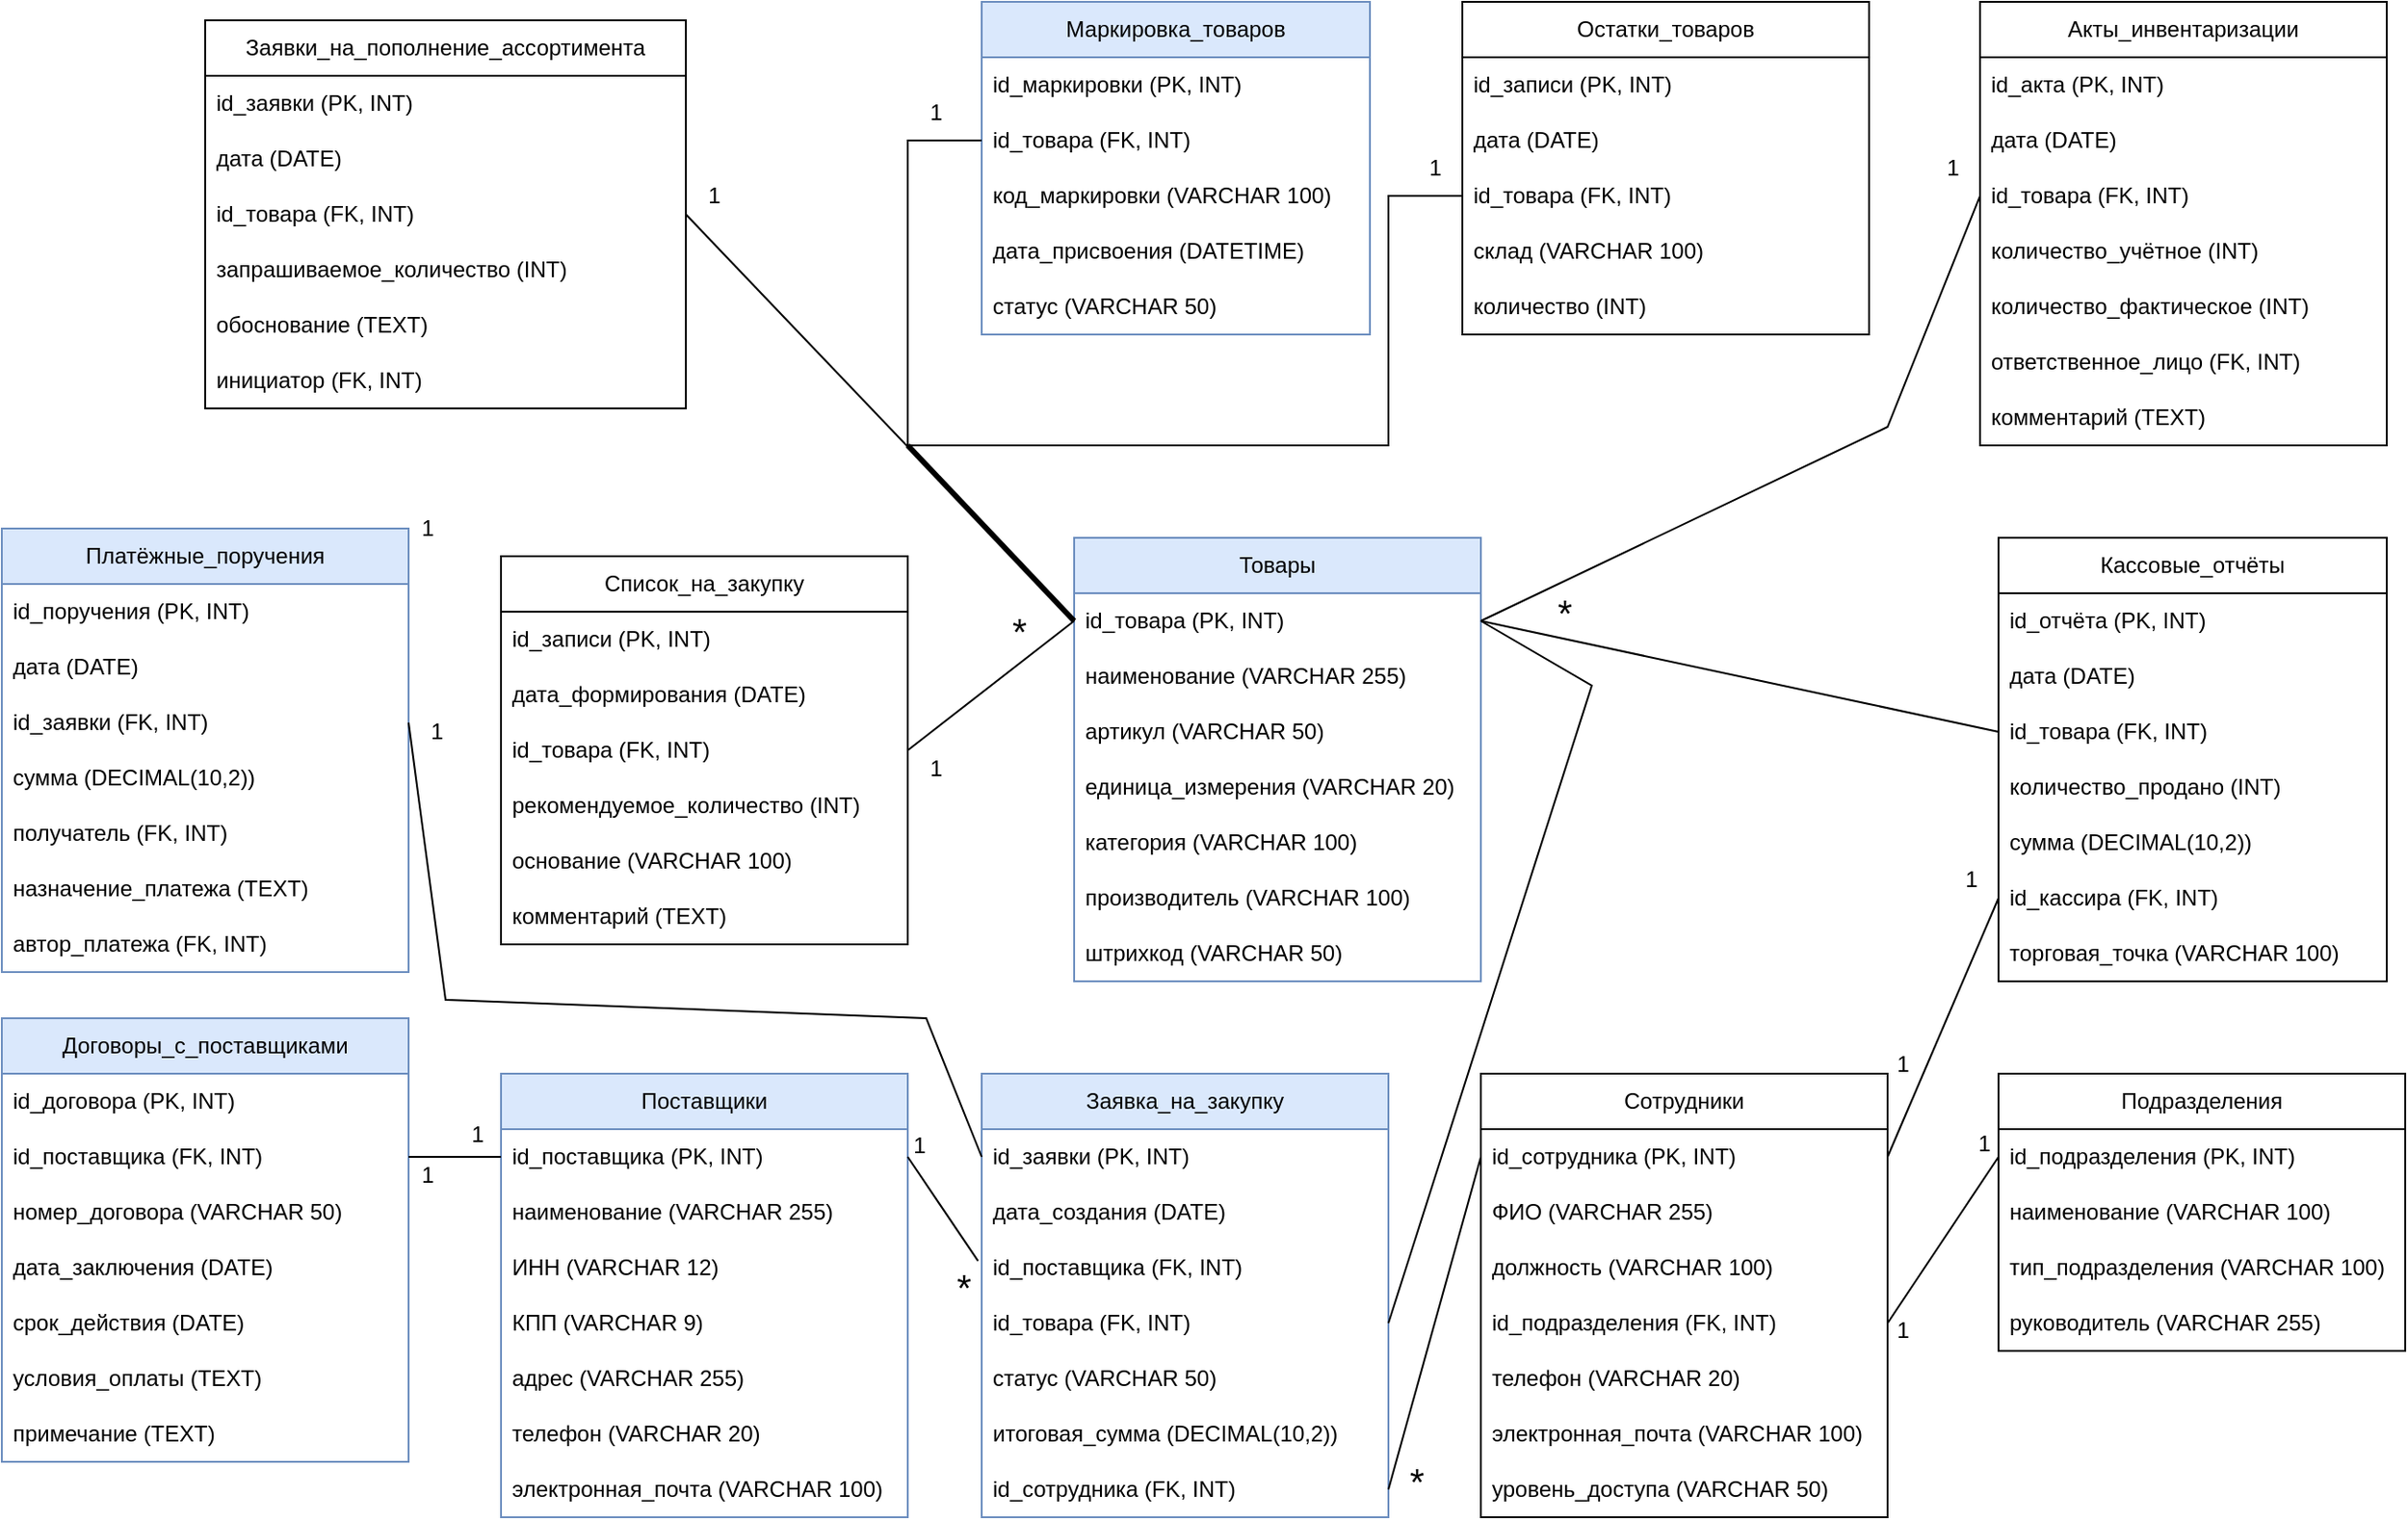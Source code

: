 <mxfile version="26.1.3">
  <diagram name="Page-1" id="eZSafa2gF4nKnNaTQL9p">
    <mxGraphModel dx="607" dy="2034" grid="1" gridSize="10" guides="1" tooltips="1" connect="1" arrows="1" fold="1" page="1" pageScale="1" pageWidth="850" pageHeight="1100" math="0" shadow="0">
      <root>
        <mxCell id="0" />
        <mxCell id="1" parent="0" />
        <mxCell id="o-xN5EgTF5HZhYWpg1DU-1" value="Товары" style="swimlane;fontStyle=0;childLayout=stackLayout;horizontal=1;startSize=30;horizontalStack=0;resizeParent=1;resizeParentMax=0;resizeLast=0;collapsible=1;marginBottom=0;whiteSpace=wrap;html=1;fillColor=#dae8fc;strokeColor=#6c8ebf;" parent="1" vertex="1">
          <mxGeometry x="1540" y="-80" width="220" height="240" as="geometry">
            <mxRectangle x="270" y="530" width="80" height="30" as="alternateBounds" />
          </mxGeometry>
        </mxCell>
        <mxCell id="VntygQisTmxEwZ3bBppK-1" value="id_товара (PK, INT)" style="text;strokeColor=none;fillColor=none;align=left;verticalAlign=middle;spacingLeft=4;spacingRight=4;overflow=hidden;points=[[0,0.5],[1,0.5]];portConstraint=eastwest;rotatable=0;whiteSpace=wrap;html=1;" parent="o-xN5EgTF5HZhYWpg1DU-1" vertex="1">
          <mxGeometry y="30" width="220" height="30" as="geometry" />
        </mxCell>
        <mxCell id="o-xN5EgTF5HZhYWpg1DU-2" value="наименование (VARCHAR 255)" style="text;strokeColor=none;fillColor=none;align=left;verticalAlign=middle;spacingLeft=4;spacingRight=4;overflow=hidden;points=[[0,0.5],[1,0.5]];portConstraint=eastwest;rotatable=0;whiteSpace=wrap;html=1;" parent="o-xN5EgTF5HZhYWpg1DU-1" vertex="1">
          <mxGeometry y="60" width="220" height="30" as="geometry" />
        </mxCell>
        <mxCell id="o-xN5EgTF5HZhYWpg1DU-3" value="артикул (VARCHAR 50)" style="text;strokeColor=none;fillColor=none;align=left;verticalAlign=middle;spacingLeft=4;spacingRight=4;overflow=hidden;points=[[0,0.5],[1,0.5]];portConstraint=eastwest;rotatable=0;whiteSpace=wrap;html=1;" parent="o-xN5EgTF5HZhYWpg1DU-1" vertex="1">
          <mxGeometry y="90" width="220" height="30" as="geometry" />
        </mxCell>
        <mxCell id="VntygQisTmxEwZ3bBppK-4" value="единица_измерения (VARCHAR 20)" style="text;strokeColor=none;fillColor=none;align=left;verticalAlign=middle;spacingLeft=4;spacingRight=4;overflow=hidden;points=[[0,0.5],[1,0.5]];portConstraint=eastwest;rotatable=0;whiteSpace=wrap;html=1;" parent="o-xN5EgTF5HZhYWpg1DU-1" vertex="1">
          <mxGeometry y="120" width="220" height="30" as="geometry" />
        </mxCell>
        <mxCell id="VntygQisTmxEwZ3bBppK-3" value="категория (VARCHAR 100)" style="text;strokeColor=none;fillColor=none;align=left;verticalAlign=middle;spacingLeft=4;spacingRight=4;overflow=hidden;points=[[0,0.5],[1,0.5]];portConstraint=eastwest;rotatable=0;whiteSpace=wrap;html=1;" parent="o-xN5EgTF5HZhYWpg1DU-1" vertex="1">
          <mxGeometry y="150" width="220" height="30" as="geometry" />
        </mxCell>
        <mxCell id="yKbW-iThFPQQhq66WpO8-1" value="производитель (VARCHAR 100)" style="text;strokeColor=none;fillColor=none;align=left;verticalAlign=middle;spacingLeft=4;spacingRight=4;overflow=hidden;points=[[0,0.5],[1,0.5]];portConstraint=eastwest;rotatable=0;whiteSpace=wrap;html=1;" vertex="1" parent="o-xN5EgTF5HZhYWpg1DU-1">
          <mxGeometry y="180" width="220" height="30" as="geometry" />
        </mxCell>
        <mxCell id="o-xN5EgTF5HZhYWpg1DU-4" value="штрихкод (VARCHAR 50)" style="text;strokeColor=none;fillColor=none;align=left;verticalAlign=middle;spacingLeft=4;spacingRight=4;overflow=hidden;points=[[0,0.5],[1,0.5]];portConstraint=eastwest;rotatable=0;whiteSpace=wrap;html=1;" parent="o-xN5EgTF5HZhYWpg1DU-1" vertex="1">
          <mxGeometry y="210" width="220" height="30" as="geometry" />
        </mxCell>
        <mxCell id="ISOtIMme4BSNky5YUtAi-13" value="Поставщики" style="swimlane;fontStyle=0;childLayout=stackLayout;horizontal=1;startSize=30;horizontalStack=0;resizeParent=1;resizeParentMax=0;resizeLast=0;collapsible=1;marginBottom=0;whiteSpace=wrap;html=1;strokeColor=#6c8ebf;fillColor=#dae8fc;" parent="1" vertex="1">
          <mxGeometry x="1230" y="210" width="220" height="240" as="geometry" />
        </mxCell>
        <mxCell id="ISOtIMme4BSNky5YUtAi-14" value="id_поставщика (PK, INT)" style="text;strokeColor=none;fillColor=none;align=left;verticalAlign=middle;spacingLeft=4;spacingRight=4;overflow=hidden;points=[[0,0.5],[1,0.5]];portConstraint=eastwest;rotatable=0;whiteSpace=wrap;html=1;" parent="ISOtIMme4BSNky5YUtAi-13" vertex="1">
          <mxGeometry y="30" width="220" height="30" as="geometry" />
        </mxCell>
        <mxCell id="ISOtIMme4BSNky5YUtAi-19" value="наименование (VARCHAR 255)" style="text;strokeColor=none;fillColor=none;align=left;verticalAlign=middle;spacingLeft=4;spacingRight=4;overflow=hidden;points=[[0,0.5],[1,0.5]];portConstraint=eastwest;rotatable=0;whiteSpace=wrap;html=1;" parent="ISOtIMme4BSNky5YUtAi-13" vertex="1">
          <mxGeometry y="60" width="220" height="30" as="geometry" />
        </mxCell>
        <mxCell id="ISOtIMme4BSNky5YUtAi-20" value="ИНН (VARCHAR 12)" style="text;strokeColor=none;fillColor=none;align=left;verticalAlign=middle;spacingLeft=4;spacingRight=4;overflow=hidden;points=[[0,0.5],[1,0.5]];portConstraint=eastwest;rotatable=0;whiteSpace=wrap;html=1;" parent="ISOtIMme4BSNky5YUtAi-13" vertex="1">
          <mxGeometry y="90" width="220" height="30" as="geometry" />
        </mxCell>
        <mxCell id="ISOtIMme4BSNky5YUtAi-21" value="КПП (VARCHAR 9)" style="text;strokeColor=none;fillColor=none;align=left;verticalAlign=middle;spacingLeft=4;spacingRight=4;overflow=hidden;points=[[0,0.5],[1,0.5]];portConstraint=eastwest;rotatable=0;whiteSpace=wrap;html=1;" parent="ISOtIMme4BSNky5YUtAi-13" vertex="1">
          <mxGeometry y="120" width="220" height="30" as="geometry" />
        </mxCell>
        <mxCell id="ISOtIMme4BSNky5YUtAi-22" value="адрес (VARCHAR 255)" style="text;strokeColor=none;fillColor=none;align=left;verticalAlign=middle;spacingLeft=4;spacingRight=4;overflow=hidden;points=[[0,0.5],[1,0.5]];portConstraint=eastwest;rotatable=0;whiteSpace=wrap;html=1;" parent="ISOtIMme4BSNky5YUtAi-13" vertex="1">
          <mxGeometry y="150" width="220" height="30" as="geometry" />
        </mxCell>
        <mxCell id="ISOtIMme4BSNky5YUtAi-23" value="телефон (VARCHAR 20)" style="text;strokeColor=none;fillColor=none;align=left;verticalAlign=middle;spacingLeft=4;spacingRight=4;overflow=hidden;points=[[0,0.5],[1,0.5]];portConstraint=eastwest;rotatable=0;whiteSpace=wrap;html=1;" parent="ISOtIMme4BSNky5YUtAi-13" vertex="1">
          <mxGeometry y="180" width="220" height="30" as="geometry" />
        </mxCell>
        <mxCell id="ISOtIMme4BSNky5YUtAi-24" value="электронная_почта (VARCHAR 100)" style="text;strokeColor=none;fillColor=none;align=left;verticalAlign=middle;spacingLeft=4;spacingRight=4;overflow=hidden;points=[[0,0.5],[1,0.5]];portConstraint=eastwest;rotatable=0;whiteSpace=wrap;html=1;" parent="ISOtIMme4BSNky5YUtAi-13" vertex="1">
          <mxGeometry y="210" width="220" height="30" as="geometry" />
        </mxCell>
        <mxCell id="yKbW-iThFPQQhq66WpO8-2" value="Список_на_закупку" style="swimlane;fontStyle=0;childLayout=stackLayout;horizontal=1;startSize=30;horizontalStack=0;resizeParent=1;resizeParentMax=0;resizeLast=0;collapsible=1;marginBottom=0;whiteSpace=wrap;html=1;" vertex="1" parent="1">
          <mxGeometry x="1230" y="-70" width="220" height="210" as="geometry" />
        </mxCell>
        <mxCell id="yKbW-iThFPQQhq66WpO8-3" value="id_записи (PK, INT)" style="text;strokeColor=none;fillColor=none;align=left;verticalAlign=middle;spacingLeft=4;spacingRight=4;overflow=hidden;points=[[0,0.5],[1,0.5]];portConstraint=eastwest;rotatable=0;whiteSpace=wrap;html=1;" vertex="1" parent="yKbW-iThFPQQhq66WpO8-2">
          <mxGeometry y="30" width="220" height="30" as="geometry" />
        </mxCell>
        <mxCell id="yKbW-iThFPQQhq66WpO8-4" value="дата_формирования (DATE)" style="text;strokeColor=none;fillColor=none;align=left;verticalAlign=middle;spacingLeft=4;spacingRight=4;overflow=hidden;points=[[0,0.5],[1,0.5]];portConstraint=eastwest;rotatable=0;whiteSpace=wrap;html=1;" vertex="1" parent="yKbW-iThFPQQhq66WpO8-2">
          <mxGeometry y="60" width="220" height="30" as="geometry" />
        </mxCell>
        <mxCell id="yKbW-iThFPQQhq66WpO8-5" value="id_товара (FK, INT)" style="text;strokeColor=none;fillColor=none;align=left;verticalAlign=middle;spacingLeft=4;spacingRight=4;overflow=hidden;points=[[0,0.5],[1,0.5]];portConstraint=eastwest;rotatable=0;whiteSpace=wrap;html=1;" vertex="1" parent="yKbW-iThFPQQhq66WpO8-2">
          <mxGeometry y="90" width="220" height="30" as="geometry" />
        </mxCell>
        <mxCell id="yKbW-iThFPQQhq66WpO8-6" value="рекомендуемое_количество (INT)" style="text;strokeColor=none;fillColor=none;align=left;verticalAlign=middle;spacingLeft=4;spacingRight=4;overflow=hidden;points=[[0,0.5],[1,0.5]];portConstraint=eastwest;rotatable=0;whiteSpace=wrap;html=1;" vertex="1" parent="yKbW-iThFPQQhq66WpO8-2">
          <mxGeometry y="120" width="220" height="30" as="geometry" />
        </mxCell>
        <mxCell id="yKbW-iThFPQQhq66WpO8-7" value="основание (VARCHAR 100)" style="text;strokeColor=none;fillColor=none;align=left;verticalAlign=middle;spacingLeft=4;spacingRight=4;overflow=hidden;points=[[0,0.5],[1,0.5]];portConstraint=eastwest;rotatable=0;whiteSpace=wrap;html=1;" vertex="1" parent="yKbW-iThFPQQhq66WpO8-2">
          <mxGeometry y="150" width="220" height="30" as="geometry" />
        </mxCell>
        <mxCell id="yKbW-iThFPQQhq66WpO8-9" value="комментарий (TEXT)" style="text;strokeColor=none;fillColor=none;align=left;verticalAlign=middle;spacingLeft=4;spacingRight=4;overflow=hidden;points=[[0,0.5],[1,0.5]];portConstraint=eastwest;rotatable=0;whiteSpace=wrap;html=1;" vertex="1" parent="yKbW-iThFPQQhq66WpO8-2">
          <mxGeometry y="180" width="220" height="30" as="geometry" />
        </mxCell>
        <mxCell id="yKbW-iThFPQQhq66WpO8-10" value="Заявка_на_закупку" style="swimlane;fontStyle=0;childLayout=stackLayout;horizontal=1;startSize=30;horizontalStack=0;resizeParent=1;resizeParentMax=0;resizeLast=0;collapsible=1;marginBottom=0;whiteSpace=wrap;html=1;strokeColor=#6c8ebf;fillColor=#dae8fc;" vertex="1" parent="1">
          <mxGeometry x="1490" y="210" width="220" height="240" as="geometry" />
        </mxCell>
        <mxCell id="yKbW-iThFPQQhq66WpO8-11" value="id_заявки (PK, INT)" style="text;strokeColor=none;fillColor=none;align=left;verticalAlign=middle;spacingLeft=4;spacingRight=4;overflow=hidden;points=[[0,0.5],[1,0.5]];portConstraint=eastwest;rotatable=0;whiteSpace=wrap;html=1;" vertex="1" parent="yKbW-iThFPQQhq66WpO8-10">
          <mxGeometry y="30" width="220" height="30" as="geometry" />
        </mxCell>
        <mxCell id="yKbW-iThFPQQhq66WpO8-12" value="дата_создания (DATE)" style="text;strokeColor=none;fillColor=none;align=left;verticalAlign=middle;spacingLeft=4;spacingRight=4;overflow=hidden;points=[[0,0.5],[1,0.5]];portConstraint=eastwest;rotatable=0;whiteSpace=wrap;html=1;" vertex="1" parent="yKbW-iThFPQQhq66WpO8-10">
          <mxGeometry y="60" width="220" height="30" as="geometry" />
        </mxCell>
        <mxCell id="yKbW-iThFPQQhq66WpO8-13" value="id_поставщика (FK, INT)" style="text;strokeColor=none;fillColor=none;align=left;verticalAlign=middle;spacingLeft=4;spacingRight=4;overflow=hidden;points=[[0,0.5],[1,0.5]];portConstraint=eastwest;rotatable=0;whiteSpace=wrap;html=1;" vertex="1" parent="yKbW-iThFPQQhq66WpO8-10">
          <mxGeometry y="90" width="220" height="30" as="geometry" />
        </mxCell>
        <mxCell id="yKbW-iThFPQQhq66WpO8-122" value="id_товара (FK, INT)" style="text;strokeColor=none;fillColor=none;align=left;verticalAlign=middle;spacingLeft=4;spacingRight=4;overflow=hidden;points=[[0,0.5],[1,0.5]];portConstraint=eastwest;rotatable=0;whiteSpace=wrap;html=1;" vertex="1" parent="yKbW-iThFPQQhq66WpO8-10">
          <mxGeometry y="120" width="220" height="30" as="geometry" />
        </mxCell>
        <mxCell id="yKbW-iThFPQQhq66WpO8-14" value="статус (VARCHAR 50)" style="text;strokeColor=none;fillColor=none;align=left;verticalAlign=middle;spacingLeft=4;spacingRight=4;overflow=hidden;points=[[0,0.5],[1,0.5]];portConstraint=eastwest;rotatable=0;whiteSpace=wrap;html=1;" vertex="1" parent="yKbW-iThFPQQhq66WpO8-10">
          <mxGeometry y="150" width="220" height="30" as="geometry" />
        </mxCell>
        <mxCell id="yKbW-iThFPQQhq66WpO8-15" value="итоговая_сумма (DECIMAL(10,2))" style="text;strokeColor=none;fillColor=none;align=left;verticalAlign=middle;spacingLeft=4;spacingRight=4;overflow=hidden;points=[[0,0.5],[1,0.5]];portConstraint=eastwest;rotatable=0;whiteSpace=wrap;html=1;" vertex="1" parent="yKbW-iThFPQQhq66WpO8-10">
          <mxGeometry y="180" width="220" height="30" as="geometry" />
        </mxCell>
        <mxCell id="yKbW-iThFPQQhq66WpO8-16" value="id_сотрудника (FK, INT)" style="text;strokeColor=none;fillColor=none;align=left;verticalAlign=middle;spacingLeft=4;spacingRight=4;overflow=hidden;points=[[0,0.5],[1,0.5]];portConstraint=eastwest;rotatable=0;whiteSpace=wrap;html=1;" vertex="1" parent="yKbW-iThFPQQhq66WpO8-10">
          <mxGeometry y="210" width="220" height="30" as="geometry" />
        </mxCell>
        <mxCell id="yKbW-iThFPQQhq66WpO8-18" value="Сотрудники" style="swimlane;fontStyle=0;childLayout=stackLayout;horizontal=1;startSize=30;horizontalStack=0;resizeParent=1;resizeParentMax=0;resizeLast=0;collapsible=1;marginBottom=0;whiteSpace=wrap;html=1;" vertex="1" parent="1">
          <mxGeometry x="1760" y="210" width="220" height="240" as="geometry" />
        </mxCell>
        <mxCell id="yKbW-iThFPQQhq66WpO8-19" value="id_сотрудника (PK, INT)" style="text;strokeColor=none;fillColor=none;align=left;verticalAlign=middle;spacingLeft=4;spacingRight=4;overflow=hidden;points=[[0,0.5],[1,0.5]];portConstraint=eastwest;rotatable=0;whiteSpace=wrap;html=1;" vertex="1" parent="yKbW-iThFPQQhq66WpO8-18">
          <mxGeometry y="30" width="220" height="30" as="geometry" />
        </mxCell>
        <mxCell id="yKbW-iThFPQQhq66WpO8-20" value="ФИО (VARCHAR 255)" style="text;strokeColor=none;fillColor=none;align=left;verticalAlign=middle;spacingLeft=4;spacingRight=4;overflow=hidden;points=[[0,0.5],[1,0.5]];portConstraint=eastwest;rotatable=0;whiteSpace=wrap;html=1;" vertex="1" parent="yKbW-iThFPQQhq66WpO8-18">
          <mxGeometry y="60" width="220" height="30" as="geometry" />
        </mxCell>
        <mxCell id="yKbW-iThFPQQhq66WpO8-21" value="должность (VARCHAR 100)" style="text;strokeColor=none;fillColor=none;align=left;verticalAlign=middle;spacingLeft=4;spacingRight=4;overflow=hidden;points=[[0,0.5],[1,0.5]];portConstraint=eastwest;rotatable=0;whiteSpace=wrap;html=1;" vertex="1" parent="yKbW-iThFPQQhq66WpO8-18">
          <mxGeometry y="90" width="220" height="30" as="geometry" />
        </mxCell>
        <mxCell id="yKbW-iThFPQQhq66WpO8-22" value="id_подразделения (FK, INT)" style="text;strokeColor=none;fillColor=none;align=left;verticalAlign=middle;spacingLeft=4;spacingRight=4;overflow=hidden;points=[[0,0.5],[1,0.5]];portConstraint=eastwest;rotatable=0;whiteSpace=wrap;html=1;" vertex="1" parent="yKbW-iThFPQQhq66WpO8-18">
          <mxGeometry y="120" width="220" height="30" as="geometry" />
        </mxCell>
        <mxCell id="yKbW-iThFPQQhq66WpO8-23" value="телефон (VARCHAR 20)" style="text;strokeColor=none;fillColor=none;align=left;verticalAlign=middle;spacingLeft=4;spacingRight=4;overflow=hidden;points=[[0,0.5],[1,0.5]];portConstraint=eastwest;rotatable=0;whiteSpace=wrap;html=1;" vertex="1" parent="yKbW-iThFPQQhq66WpO8-18">
          <mxGeometry y="150" width="220" height="30" as="geometry" />
        </mxCell>
        <mxCell id="yKbW-iThFPQQhq66WpO8-24" value="электронная_почта (VARCHAR 100)" style="text;strokeColor=none;fillColor=none;align=left;verticalAlign=middle;spacingLeft=4;spacingRight=4;overflow=hidden;points=[[0,0.5],[1,0.5]];portConstraint=eastwest;rotatable=0;whiteSpace=wrap;html=1;" vertex="1" parent="yKbW-iThFPQQhq66WpO8-18">
          <mxGeometry y="180" width="220" height="30" as="geometry" />
        </mxCell>
        <mxCell id="yKbW-iThFPQQhq66WpO8-25" value="уровень_доступа (VARCHAR 50)" style="text;strokeColor=none;fillColor=none;align=left;verticalAlign=middle;spacingLeft=4;spacingRight=4;overflow=hidden;points=[[0,0.5],[1,0.5]];portConstraint=eastwest;rotatable=0;whiteSpace=wrap;html=1;" vertex="1" parent="yKbW-iThFPQQhq66WpO8-18">
          <mxGeometry y="210" width="220" height="30" as="geometry" />
        </mxCell>
        <mxCell id="yKbW-iThFPQQhq66WpO8-26" value="Подразделения" style="swimlane;fontStyle=0;childLayout=stackLayout;horizontal=1;startSize=30;horizontalStack=0;resizeParent=1;resizeParentMax=0;resizeLast=0;collapsible=1;marginBottom=0;whiteSpace=wrap;html=1;" vertex="1" parent="1">
          <mxGeometry x="2040" y="210" width="220" height="150" as="geometry" />
        </mxCell>
        <mxCell id="yKbW-iThFPQQhq66WpO8-27" value="id_подразделения (PK, INT)" style="text;strokeColor=none;fillColor=none;align=left;verticalAlign=middle;spacingLeft=4;spacingRight=4;overflow=hidden;points=[[0,0.5],[1,0.5]];portConstraint=eastwest;rotatable=0;whiteSpace=wrap;html=1;" vertex="1" parent="yKbW-iThFPQQhq66WpO8-26">
          <mxGeometry y="30" width="220" height="30" as="geometry" />
        </mxCell>
        <mxCell id="yKbW-iThFPQQhq66WpO8-28" value="наименование (VARCHAR 100)" style="text;strokeColor=none;fillColor=none;align=left;verticalAlign=middle;spacingLeft=4;spacingRight=4;overflow=hidden;points=[[0,0.5],[1,0.5]];portConstraint=eastwest;rotatable=0;whiteSpace=wrap;html=1;" vertex="1" parent="yKbW-iThFPQQhq66WpO8-26">
          <mxGeometry y="60" width="220" height="30" as="geometry" />
        </mxCell>
        <mxCell id="yKbW-iThFPQQhq66WpO8-29" value="тип_подразделения (VARCHAR 100)" style="text;strokeColor=none;fillColor=none;align=left;verticalAlign=middle;spacingLeft=4;spacingRight=4;overflow=hidden;points=[[0,0.5],[1,0.5]];portConstraint=eastwest;rotatable=0;whiteSpace=wrap;html=1;" vertex="1" parent="yKbW-iThFPQQhq66WpO8-26">
          <mxGeometry y="90" width="220" height="30" as="geometry" />
        </mxCell>
        <mxCell id="yKbW-iThFPQQhq66WpO8-30" value="руководитель (VARCHAR 255)" style="text;strokeColor=none;fillColor=none;align=left;verticalAlign=middle;spacingLeft=4;spacingRight=4;overflow=hidden;points=[[0,0.5],[1,0.5]];portConstraint=eastwest;rotatable=0;whiteSpace=wrap;html=1;" vertex="1" parent="yKbW-iThFPQQhq66WpO8-26">
          <mxGeometry y="120" width="220" height="30" as="geometry" />
        </mxCell>
        <mxCell id="yKbW-iThFPQQhq66WpO8-34" value="Договоры_с_поставщиками" style="swimlane;fontStyle=0;childLayout=stackLayout;horizontal=1;startSize=30;horizontalStack=0;resizeParent=1;resizeParentMax=0;resizeLast=0;collapsible=1;marginBottom=0;whiteSpace=wrap;html=1;strokeColor=#6c8ebf;fillColor=#dae8fc;" vertex="1" parent="1">
          <mxGeometry x="960" y="180" width="220" height="240" as="geometry" />
        </mxCell>
        <mxCell id="yKbW-iThFPQQhq66WpO8-35" value="id_договора (PK, INT)" style="text;strokeColor=none;fillColor=none;align=left;verticalAlign=middle;spacingLeft=4;spacingRight=4;overflow=hidden;points=[[0,0.5],[1,0.5]];portConstraint=eastwest;rotatable=0;whiteSpace=wrap;html=1;" vertex="1" parent="yKbW-iThFPQQhq66WpO8-34">
          <mxGeometry y="30" width="220" height="30" as="geometry" />
        </mxCell>
        <mxCell id="yKbW-iThFPQQhq66WpO8-36" value="id_поставщика (FK, INT)" style="text;strokeColor=none;fillColor=none;align=left;verticalAlign=middle;spacingLeft=4;spacingRight=4;overflow=hidden;points=[[0,0.5],[1,0.5]];portConstraint=eastwest;rotatable=0;whiteSpace=wrap;html=1;" vertex="1" parent="yKbW-iThFPQQhq66WpO8-34">
          <mxGeometry y="60" width="220" height="30" as="geometry" />
        </mxCell>
        <mxCell id="yKbW-iThFPQQhq66WpO8-37" value="номер_договора (VARCHAR 50)" style="text;strokeColor=none;fillColor=none;align=left;verticalAlign=middle;spacingLeft=4;spacingRight=4;overflow=hidden;points=[[0,0.5],[1,0.5]];portConstraint=eastwest;rotatable=0;whiteSpace=wrap;html=1;" vertex="1" parent="yKbW-iThFPQQhq66WpO8-34">
          <mxGeometry y="90" width="220" height="30" as="geometry" />
        </mxCell>
        <mxCell id="yKbW-iThFPQQhq66WpO8-38" value="дата_заключения (DATE)" style="text;strokeColor=none;fillColor=none;align=left;verticalAlign=middle;spacingLeft=4;spacingRight=4;overflow=hidden;points=[[0,0.5],[1,0.5]];portConstraint=eastwest;rotatable=0;whiteSpace=wrap;html=1;" vertex="1" parent="yKbW-iThFPQQhq66WpO8-34">
          <mxGeometry y="120" width="220" height="30" as="geometry" />
        </mxCell>
        <mxCell id="yKbW-iThFPQQhq66WpO8-39" value="срок_действия (DATE)" style="text;strokeColor=none;fillColor=none;align=left;verticalAlign=middle;spacingLeft=4;spacingRight=4;overflow=hidden;points=[[0,0.5],[1,0.5]];portConstraint=eastwest;rotatable=0;whiteSpace=wrap;html=1;" vertex="1" parent="yKbW-iThFPQQhq66WpO8-34">
          <mxGeometry y="150" width="220" height="30" as="geometry" />
        </mxCell>
        <mxCell id="yKbW-iThFPQQhq66WpO8-40" value="условия_оплаты (TEXT)" style="text;strokeColor=none;fillColor=none;align=left;verticalAlign=middle;spacingLeft=4;spacingRight=4;overflow=hidden;points=[[0,0.5],[1,0.5]];portConstraint=eastwest;rotatable=0;whiteSpace=wrap;html=1;" vertex="1" parent="yKbW-iThFPQQhq66WpO8-34">
          <mxGeometry y="180" width="220" height="30" as="geometry" />
        </mxCell>
        <mxCell id="yKbW-iThFPQQhq66WpO8-41" value="примечание (TEXT)" style="text;strokeColor=none;fillColor=none;align=left;verticalAlign=middle;spacingLeft=4;spacingRight=4;overflow=hidden;points=[[0,0.5],[1,0.5]];portConstraint=eastwest;rotatable=0;whiteSpace=wrap;html=1;" vertex="1" parent="yKbW-iThFPQQhq66WpO8-34">
          <mxGeometry y="210" width="220" height="30" as="geometry" />
        </mxCell>
        <mxCell id="yKbW-iThFPQQhq66WpO8-42" value="Остатки_товаров" style="swimlane;fontStyle=0;childLayout=stackLayout;horizontal=1;startSize=30;horizontalStack=0;resizeParent=1;resizeParentMax=0;resizeLast=0;collapsible=1;marginBottom=0;whiteSpace=wrap;html=1;" vertex="1" parent="1">
          <mxGeometry x="1750" y="-370" width="220" height="180" as="geometry" />
        </mxCell>
        <mxCell id="yKbW-iThFPQQhq66WpO8-43" value="id_записи (PK, INT)" style="text;strokeColor=none;fillColor=none;align=left;verticalAlign=middle;spacingLeft=4;spacingRight=4;overflow=hidden;points=[[0,0.5],[1,0.5]];portConstraint=eastwest;rotatable=0;whiteSpace=wrap;html=1;" vertex="1" parent="yKbW-iThFPQQhq66WpO8-42">
          <mxGeometry y="30" width="220" height="30" as="geometry" />
        </mxCell>
        <mxCell id="yKbW-iThFPQQhq66WpO8-44" value="дата (DATE)" style="text;strokeColor=none;fillColor=none;align=left;verticalAlign=middle;spacingLeft=4;spacingRight=4;overflow=hidden;points=[[0,0.5],[1,0.5]];portConstraint=eastwest;rotatable=0;whiteSpace=wrap;html=1;" vertex="1" parent="yKbW-iThFPQQhq66WpO8-42">
          <mxGeometry y="60" width="220" height="30" as="geometry" />
        </mxCell>
        <mxCell id="yKbW-iThFPQQhq66WpO8-45" value="id_товара (FK, INT)" style="text;strokeColor=none;fillColor=none;align=left;verticalAlign=middle;spacingLeft=4;spacingRight=4;overflow=hidden;points=[[0,0.5],[1,0.5]];portConstraint=eastwest;rotatable=0;whiteSpace=wrap;html=1;" vertex="1" parent="yKbW-iThFPQQhq66WpO8-42">
          <mxGeometry y="90" width="220" height="30" as="geometry" />
        </mxCell>
        <mxCell id="yKbW-iThFPQQhq66WpO8-46" value="склад (VARCHAR 100)" style="text;strokeColor=none;fillColor=none;align=left;verticalAlign=middle;spacingLeft=4;spacingRight=4;overflow=hidden;points=[[0,0.5],[1,0.5]];portConstraint=eastwest;rotatable=0;whiteSpace=wrap;html=1;" vertex="1" parent="yKbW-iThFPQQhq66WpO8-42">
          <mxGeometry y="120" width="220" height="30" as="geometry" />
        </mxCell>
        <mxCell id="yKbW-iThFPQQhq66WpO8-47" value="количество (INT)" style="text;strokeColor=none;fillColor=none;align=left;verticalAlign=middle;spacingLeft=4;spacingRight=4;overflow=hidden;points=[[0,0.5],[1,0.5]];portConstraint=eastwest;rotatable=0;whiteSpace=wrap;html=1;" vertex="1" parent="yKbW-iThFPQQhq66WpO8-42">
          <mxGeometry y="150" width="220" height="30" as="geometry" />
        </mxCell>
        <mxCell id="yKbW-iThFPQQhq66WpO8-50" value="&lt;div&gt;Акты_инвентаризации&lt;/div&gt;" style="swimlane;fontStyle=0;childLayout=stackLayout;horizontal=1;startSize=30;horizontalStack=0;resizeParent=1;resizeParentMax=0;resizeLast=0;collapsible=1;marginBottom=0;whiteSpace=wrap;html=1;" vertex="1" parent="1">
          <mxGeometry x="2030" y="-370" width="220" height="240" as="geometry" />
        </mxCell>
        <mxCell id="yKbW-iThFPQQhq66WpO8-51" value="id_акта (PK, INT)" style="text;strokeColor=none;fillColor=none;align=left;verticalAlign=middle;spacingLeft=4;spacingRight=4;overflow=hidden;points=[[0,0.5],[1,0.5]];portConstraint=eastwest;rotatable=0;whiteSpace=wrap;html=1;" vertex="1" parent="yKbW-iThFPQQhq66WpO8-50">
          <mxGeometry y="30" width="220" height="30" as="geometry" />
        </mxCell>
        <mxCell id="yKbW-iThFPQQhq66WpO8-52" value="дата (DATE)" style="text;strokeColor=none;fillColor=none;align=left;verticalAlign=middle;spacingLeft=4;spacingRight=4;overflow=hidden;points=[[0,0.5],[1,0.5]];portConstraint=eastwest;rotatable=0;whiteSpace=wrap;html=1;" vertex="1" parent="yKbW-iThFPQQhq66WpO8-50">
          <mxGeometry y="60" width="220" height="30" as="geometry" />
        </mxCell>
        <mxCell id="yKbW-iThFPQQhq66WpO8-53" value="id_товара (FK, INT)" style="text;strokeColor=none;fillColor=none;align=left;verticalAlign=middle;spacingLeft=4;spacingRight=4;overflow=hidden;points=[[0,0.5],[1,0.5]];portConstraint=eastwest;rotatable=0;whiteSpace=wrap;html=1;" vertex="1" parent="yKbW-iThFPQQhq66WpO8-50">
          <mxGeometry y="90" width="220" height="30" as="geometry" />
        </mxCell>
        <mxCell id="yKbW-iThFPQQhq66WpO8-54" value="количество_учётное (INT)" style="text;strokeColor=none;fillColor=none;align=left;verticalAlign=middle;spacingLeft=4;spacingRight=4;overflow=hidden;points=[[0,0.5],[1,0.5]];portConstraint=eastwest;rotatable=0;whiteSpace=wrap;html=1;" vertex="1" parent="yKbW-iThFPQQhq66WpO8-50">
          <mxGeometry y="120" width="220" height="30" as="geometry" />
        </mxCell>
        <mxCell id="yKbW-iThFPQQhq66WpO8-55" value="&lt;div&gt;количество_фактическое (INT)&lt;/div&gt;" style="text;strokeColor=none;fillColor=none;align=left;verticalAlign=middle;spacingLeft=4;spacingRight=4;overflow=hidden;points=[[0,0.5],[1,0.5]];portConstraint=eastwest;rotatable=0;whiteSpace=wrap;html=1;" vertex="1" parent="yKbW-iThFPQQhq66WpO8-50">
          <mxGeometry y="150" width="220" height="30" as="geometry" />
        </mxCell>
        <mxCell id="yKbW-iThFPQQhq66WpO8-56" value="ответственное_лицо (FK, INT)" style="text;strokeColor=none;fillColor=none;align=left;verticalAlign=middle;spacingLeft=4;spacingRight=4;overflow=hidden;points=[[0,0.5],[1,0.5]];portConstraint=eastwest;rotatable=0;whiteSpace=wrap;html=1;" vertex="1" parent="yKbW-iThFPQQhq66WpO8-50">
          <mxGeometry y="180" width="220" height="30" as="geometry" />
        </mxCell>
        <mxCell id="yKbW-iThFPQQhq66WpO8-57" value="комментарий (TEXT)" style="text;strokeColor=none;fillColor=none;align=left;verticalAlign=middle;spacingLeft=4;spacingRight=4;overflow=hidden;points=[[0,0.5],[1,0.5]];portConstraint=eastwest;rotatable=0;whiteSpace=wrap;html=1;" vertex="1" parent="yKbW-iThFPQQhq66WpO8-50">
          <mxGeometry y="210" width="220" height="30" as="geometry" />
        </mxCell>
        <mxCell id="yKbW-iThFPQQhq66WpO8-58" value="&lt;div&gt;Заявки_на_пополнение_ассортимента&lt;/div&gt;" style="swimlane;fontStyle=0;childLayout=stackLayout;horizontal=1;startSize=30;horizontalStack=0;resizeParent=1;resizeParentMax=0;resizeLast=0;collapsible=1;marginBottom=0;whiteSpace=wrap;html=1;" vertex="1" parent="1">
          <mxGeometry x="1070" y="-360" width="260" height="210" as="geometry" />
        </mxCell>
        <mxCell id="yKbW-iThFPQQhq66WpO8-59" value="id_заявки (PK, INT)" style="text;strokeColor=none;fillColor=none;align=left;verticalAlign=middle;spacingLeft=4;spacingRight=4;overflow=hidden;points=[[0,0.5],[1,0.5]];portConstraint=eastwest;rotatable=0;whiteSpace=wrap;html=1;" vertex="1" parent="yKbW-iThFPQQhq66WpO8-58">
          <mxGeometry y="30" width="260" height="30" as="geometry" />
        </mxCell>
        <mxCell id="yKbW-iThFPQQhq66WpO8-60" value="дата (DATE)" style="text;strokeColor=none;fillColor=none;align=left;verticalAlign=middle;spacingLeft=4;spacingRight=4;overflow=hidden;points=[[0,0.5],[1,0.5]];portConstraint=eastwest;rotatable=0;whiteSpace=wrap;html=1;" vertex="1" parent="yKbW-iThFPQQhq66WpO8-58">
          <mxGeometry y="60" width="260" height="30" as="geometry" />
        </mxCell>
        <mxCell id="yKbW-iThFPQQhq66WpO8-61" value="id_товара (FK, INT)" style="text;strokeColor=none;fillColor=none;align=left;verticalAlign=middle;spacingLeft=4;spacingRight=4;overflow=hidden;points=[[0,0.5],[1,0.5]];portConstraint=eastwest;rotatable=0;whiteSpace=wrap;html=1;" vertex="1" parent="yKbW-iThFPQQhq66WpO8-58">
          <mxGeometry y="90" width="260" height="30" as="geometry" />
        </mxCell>
        <mxCell id="yKbW-iThFPQQhq66WpO8-62" value="запрашиваемое_количество (INT)" style="text;strokeColor=none;fillColor=none;align=left;verticalAlign=middle;spacingLeft=4;spacingRight=4;overflow=hidden;points=[[0,0.5],[1,0.5]];portConstraint=eastwest;rotatable=0;whiteSpace=wrap;html=1;" vertex="1" parent="yKbW-iThFPQQhq66WpO8-58">
          <mxGeometry y="120" width="260" height="30" as="geometry" />
        </mxCell>
        <mxCell id="yKbW-iThFPQQhq66WpO8-63" value="&lt;div&gt;обоснование (TEXT)&lt;/div&gt;" style="text;strokeColor=none;fillColor=none;align=left;verticalAlign=middle;spacingLeft=4;spacingRight=4;overflow=hidden;points=[[0,0.5],[1,0.5]];portConstraint=eastwest;rotatable=0;whiteSpace=wrap;html=1;" vertex="1" parent="yKbW-iThFPQQhq66WpO8-58">
          <mxGeometry y="150" width="260" height="30" as="geometry" />
        </mxCell>
        <mxCell id="yKbW-iThFPQQhq66WpO8-64" value="инициатор (FK, INT)" style="text;strokeColor=none;fillColor=none;align=left;verticalAlign=middle;spacingLeft=4;spacingRight=4;overflow=hidden;points=[[0,0.5],[1,0.5]];portConstraint=eastwest;rotatable=0;whiteSpace=wrap;html=1;" vertex="1" parent="yKbW-iThFPQQhq66WpO8-58">
          <mxGeometry y="180" width="260" height="30" as="geometry" />
        </mxCell>
        <mxCell id="yKbW-iThFPQQhq66WpO8-66" value="&lt;div&gt;Кассовые_отчёты&lt;/div&gt;" style="swimlane;fontStyle=0;childLayout=stackLayout;horizontal=1;startSize=30;horizontalStack=0;resizeParent=1;resizeParentMax=0;resizeLast=0;collapsible=1;marginBottom=0;whiteSpace=wrap;html=1;" vertex="1" parent="1">
          <mxGeometry x="2040" y="-80" width="210" height="240" as="geometry" />
        </mxCell>
        <mxCell id="yKbW-iThFPQQhq66WpO8-67" value="id_отчёта (PK, INT)" style="text;strokeColor=none;fillColor=none;align=left;verticalAlign=middle;spacingLeft=4;spacingRight=4;overflow=hidden;points=[[0,0.5],[1,0.5]];portConstraint=eastwest;rotatable=0;whiteSpace=wrap;html=1;" vertex="1" parent="yKbW-iThFPQQhq66WpO8-66">
          <mxGeometry y="30" width="210" height="30" as="geometry" />
        </mxCell>
        <mxCell id="yKbW-iThFPQQhq66WpO8-68" value="дата (DATE)" style="text;strokeColor=none;fillColor=none;align=left;verticalAlign=middle;spacingLeft=4;spacingRight=4;overflow=hidden;points=[[0,0.5],[1,0.5]];portConstraint=eastwest;rotatable=0;whiteSpace=wrap;html=1;" vertex="1" parent="yKbW-iThFPQQhq66WpO8-66">
          <mxGeometry y="60" width="210" height="30" as="geometry" />
        </mxCell>
        <mxCell id="yKbW-iThFPQQhq66WpO8-69" value="id_товара (FK, INT)" style="text;strokeColor=none;fillColor=none;align=left;verticalAlign=middle;spacingLeft=4;spacingRight=4;overflow=hidden;points=[[0,0.5],[1,0.5]];portConstraint=eastwest;rotatable=0;whiteSpace=wrap;html=1;" vertex="1" parent="yKbW-iThFPQQhq66WpO8-66">
          <mxGeometry y="90" width="210" height="30" as="geometry" />
        </mxCell>
        <mxCell id="yKbW-iThFPQQhq66WpO8-70" value="количество_продано (INT)" style="text;strokeColor=none;fillColor=none;align=left;verticalAlign=middle;spacingLeft=4;spacingRight=4;overflow=hidden;points=[[0,0.5],[1,0.5]];portConstraint=eastwest;rotatable=0;whiteSpace=wrap;html=1;" vertex="1" parent="yKbW-iThFPQQhq66WpO8-66">
          <mxGeometry y="120" width="210" height="30" as="geometry" />
        </mxCell>
        <mxCell id="yKbW-iThFPQQhq66WpO8-71" value="&lt;div&gt;сумма (DECIMAL(10,2))&lt;/div&gt;" style="text;strokeColor=none;fillColor=none;align=left;verticalAlign=middle;spacingLeft=4;spacingRight=4;overflow=hidden;points=[[0,0.5],[1,0.5]];portConstraint=eastwest;rotatable=0;whiteSpace=wrap;html=1;" vertex="1" parent="yKbW-iThFPQQhq66WpO8-66">
          <mxGeometry y="150" width="210" height="30" as="geometry" />
        </mxCell>
        <mxCell id="yKbW-iThFPQQhq66WpO8-72" value="id_кассира (FK, INT)" style="text;strokeColor=none;fillColor=none;align=left;verticalAlign=middle;spacingLeft=4;spacingRight=4;overflow=hidden;points=[[0,0.5],[1,0.5]];portConstraint=eastwest;rotatable=0;whiteSpace=wrap;html=1;" vertex="1" parent="yKbW-iThFPQQhq66WpO8-66">
          <mxGeometry y="180" width="210" height="30" as="geometry" />
        </mxCell>
        <mxCell id="yKbW-iThFPQQhq66WpO8-73" value="торговая_точка (VARCHAR 100)" style="text;strokeColor=none;fillColor=none;align=left;verticalAlign=middle;spacingLeft=4;spacingRight=4;overflow=hidden;points=[[0,0.5],[1,0.5]];portConstraint=eastwest;rotatable=0;whiteSpace=wrap;html=1;" vertex="1" parent="yKbW-iThFPQQhq66WpO8-66">
          <mxGeometry y="210" width="210" height="30" as="geometry" />
        </mxCell>
        <mxCell id="yKbW-iThFPQQhq66WpO8-74" value="&lt;div&gt;Маркировка_товаров&lt;/div&gt;" style="swimlane;fontStyle=0;childLayout=stackLayout;horizontal=1;startSize=30;horizontalStack=0;resizeParent=1;resizeParentMax=0;resizeLast=0;collapsible=1;marginBottom=0;whiteSpace=wrap;html=1;fillColor=#dae8fc;strokeColor=#6c8ebf;" vertex="1" parent="1">
          <mxGeometry x="1490" y="-370" width="210" height="180" as="geometry" />
        </mxCell>
        <mxCell id="yKbW-iThFPQQhq66WpO8-75" value="id_маркировки (PK, INT)" style="text;strokeColor=none;fillColor=none;align=left;verticalAlign=middle;spacingLeft=4;spacingRight=4;overflow=hidden;points=[[0,0.5],[1,0.5]];portConstraint=eastwest;rotatable=0;whiteSpace=wrap;html=1;" vertex="1" parent="yKbW-iThFPQQhq66WpO8-74">
          <mxGeometry y="30" width="210" height="30" as="geometry" />
        </mxCell>
        <mxCell id="yKbW-iThFPQQhq66WpO8-77" value="id_товара (FK, INT)" style="text;strokeColor=none;fillColor=none;align=left;verticalAlign=middle;spacingLeft=4;spacingRight=4;overflow=hidden;points=[[0,0.5],[1,0.5]];portConstraint=eastwest;rotatable=0;whiteSpace=wrap;html=1;" vertex="1" parent="yKbW-iThFPQQhq66WpO8-74">
          <mxGeometry y="60" width="210" height="30" as="geometry" />
        </mxCell>
        <mxCell id="yKbW-iThFPQQhq66WpO8-78" value="код_маркировки (VARCHAR 100)" style="text;strokeColor=none;fillColor=none;align=left;verticalAlign=middle;spacingLeft=4;spacingRight=4;overflow=hidden;points=[[0,0.5],[1,0.5]];portConstraint=eastwest;rotatable=0;whiteSpace=wrap;html=1;" vertex="1" parent="yKbW-iThFPQQhq66WpO8-74">
          <mxGeometry y="90" width="210" height="30" as="geometry" />
        </mxCell>
        <mxCell id="yKbW-iThFPQQhq66WpO8-79" value="&lt;div&gt;дата_присвоения (DATETIME)&lt;/div&gt;" style="text;strokeColor=none;fillColor=none;align=left;verticalAlign=middle;spacingLeft=4;spacingRight=4;overflow=hidden;points=[[0,0.5],[1,0.5]];portConstraint=eastwest;rotatable=0;whiteSpace=wrap;html=1;" vertex="1" parent="yKbW-iThFPQQhq66WpO8-74">
          <mxGeometry y="120" width="210" height="30" as="geometry" />
        </mxCell>
        <mxCell id="yKbW-iThFPQQhq66WpO8-80" value="статус (VARCHAR 50)" style="text;strokeColor=none;fillColor=none;align=left;verticalAlign=middle;spacingLeft=4;spacingRight=4;overflow=hidden;points=[[0,0.5],[1,0.5]];portConstraint=eastwest;rotatable=0;whiteSpace=wrap;html=1;" vertex="1" parent="yKbW-iThFPQQhq66WpO8-74">
          <mxGeometry y="150" width="210" height="30" as="geometry" />
        </mxCell>
        <mxCell id="yKbW-iThFPQQhq66WpO8-82" value="&lt;div&gt;Платёжные_поручения&lt;/div&gt;" style="swimlane;fontStyle=0;childLayout=stackLayout;horizontal=1;startSize=30;horizontalStack=0;resizeParent=1;resizeParentMax=0;resizeLast=0;collapsible=1;marginBottom=0;whiteSpace=wrap;html=1;strokeColor=#6c8ebf;fillColor=#dae8fc;" vertex="1" parent="1">
          <mxGeometry x="960" y="-85" width="220" height="240" as="geometry" />
        </mxCell>
        <mxCell id="yKbW-iThFPQQhq66WpO8-83" value="id_поручения (PK, INT)" style="text;strokeColor=none;fillColor=none;align=left;verticalAlign=middle;spacingLeft=4;spacingRight=4;overflow=hidden;points=[[0,0.5],[1,0.5]];portConstraint=eastwest;rotatable=0;whiteSpace=wrap;html=1;" vertex="1" parent="yKbW-iThFPQQhq66WpO8-82">
          <mxGeometry y="30" width="220" height="30" as="geometry" />
        </mxCell>
        <mxCell id="yKbW-iThFPQQhq66WpO8-88" value="дата (DATE)" style="text;strokeColor=none;fillColor=none;align=left;verticalAlign=middle;spacingLeft=4;spacingRight=4;overflow=hidden;points=[[0,0.5],[1,0.5]];portConstraint=eastwest;rotatable=0;whiteSpace=wrap;html=1;" vertex="1" parent="yKbW-iThFPQQhq66WpO8-82">
          <mxGeometry y="60" width="220" height="30" as="geometry" />
        </mxCell>
        <mxCell id="yKbW-iThFPQQhq66WpO8-84" value="id_заявки (FK, INT)" style="text;strokeColor=none;fillColor=none;align=left;verticalAlign=middle;spacingLeft=4;spacingRight=4;overflow=hidden;points=[[0,0.5],[1,0.5]];portConstraint=eastwest;rotatable=0;whiteSpace=wrap;html=1;" vertex="1" parent="yKbW-iThFPQQhq66WpO8-82">
          <mxGeometry y="90" width="220" height="30" as="geometry" />
        </mxCell>
        <mxCell id="yKbW-iThFPQQhq66WpO8-85" value="сумма (DECIMAL(10,2))" style="text;strokeColor=none;fillColor=none;align=left;verticalAlign=middle;spacingLeft=4;spacingRight=4;overflow=hidden;points=[[0,0.5],[1,0.5]];portConstraint=eastwest;rotatable=0;whiteSpace=wrap;html=1;" vertex="1" parent="yKbW-iThFPQQhq66WpO8-82">
          <mxGeometry y="120" width="220" height="30" as="geometry" />
        </mxCell>
        <mxCell id="yKbW-iThFPQQhq66WpO8-86" value="&lt;div&gt;получатель (FK, INT)&lt;/div&gt;" style="text;strokeColor=none;fillColor=none;align=left;verticalAlign=middle;spacingLeft=4;spacingRight=4;overflow=hidden;points=[[0,0.5],[1,0.5]];portConstraint=eastwest;rotatable=0;whiteSpace=wrap;html=1;" vertex="1" parent="yKbW-iThFPQQhq66WpO8-82">
          <mxGeometry y="150" width="220" height="30" as="geometry" />
        </mxCell>
        <mxCell id="yKbW-iThFPQQhq66WpO8-87" value="назначение_платежа (TEXT)" style="text;strokeColor=none;fillColor=none;align=left;verticalAlign=middle;spacingLeft=4;spacingRight=4;overflow=hidden;points=[[0,0.5],[1,0.5]];portConstraint=eastwest;rotatable=0;whiteSpace=wrap;html=1;" vertex="1" parent="yKbW-iThFPQQhq66WpO8-82">
          <mxGeometry y="180" width="220" height="30" as="geometry" />
        </mxCell>
        <mxCell id="yKbW-iThFPQQhq66WpO8-89" value="автор_платежа (FK, INT)" style="text;strokeColor=none;fillColor=none;align=left;verticalAlign=middle;spacingLeft=4;spacingRight=4;overflow=hidden;points=[[0,0.5],[1,0.5]];portConstraint=eastwest;rotatable=0;whiteSpace=wrap;html=1;" vertex="1" parent="yKbW-iThFPQQhq66WpO8-82">
          <mxGeometry y="210" width="220" height="30" as="geometry" />
        </mxCell>
        <mxCell id="yKbW-iThFPQQhq66WpO8-90" value="" style="endArrow=none;html=1;rounded=0;exitX=1;exitY=0.5;exitDx=0;exitDy=0;entryX=0;entryY=0.5;entryDx=0;entryDy=0;" edge="1" parent="1" source="yKbW-iThFPQQhq66WpO8-22" target="yKbW-iThFPQQhq66WpO8-27">
          <mxGeometry width="50" height="50" relative="1" as="geometry">
            <mxPoint x="2110" y="290" as="sourcePoint" />
            <mxPoint x="2160" y="240" as="targetPoint" />
          </mxGeometry>
        </mxCell>
        <mxCell id="yKbW-iThFPQQhq66WpO8-91" value="1" style="text;html=1;align=center;verticalAlign=middle;resizable=0;points=[];autosize=1;strokeColor=none;fillColor=none;" vertex="1" parent="1">
          <mxGeometry x="2017" y="233" width="30" height="30" as="geometry" />
        </mxCell>
        <mxCell id="yKbW-iThFPQQhq66WpO8-92" value="1" style="text;html=1;align=center;verticalAlign=middle;resizable=0;points=[];autosize=1;strokeColor=none;fillColor=none;" vertex="1" parent="1">
          <mxGeometry x="1973" y="334" width="30" height="30" as="geometry" />
        </mxCell>
        <mxCell id="yKbW-iThFPQQhq66WpO8-93" value="" style="endArrow=none;html=1;rounded=0;exitX=1;exitY=0.5;exitDx=0;exitDy=0;entryX=0;entryY=0.5;entryDx=0;entryDy=0;" edge="1" parent="1" source="yKbW-iThFPQQhq66WpO8-16" target="yKbW-iThFPQQhq66WpO8-19">
          <mxGeometry width="50" height="50" relative="1" as="geometry">
            <mxPoint x="1970" y="300" as="sourcePoint" />
            <mxPoint x="2020" y="250" as="targetPoint" />
          </mxGeometry>
        </mxCell>
        <mxCell id="yKbW-iThFPQQhq66WpO8-94" value="1" style="text;html=1;align=center;verticalAlign=middle;resizable=0;points=[];autosize=1;strokeColor=none;fillColor=none;" vertex="1" parent="1">
          <mxGeometry x="1973" y="190" width="30" height="30" as="geometry" />
        </mxCell>
        <mxCell id="yKbW-iThFPQQhq66WpO8-95" value="&lt;font style=&quot;font-size: 20px;&quot;&gt;*&lt;/font&gt;" style="text;html=1;align=center;verticalAlign=middle;resizable=0;points=[];autosize=1;strokeColor=none;fillColor=none;" vertex="1" parent="1">
          <mxGeometry x="1710" y="410" width="30" height="40" as="geometry" />
        </mxCell>
        <mxCell id="yKbW-iThFPQQhq66WpO8-96" value="" style="endArrow=none;html=1;rounded=0;exitX=1;exitY=0.5;exitDx=0;exitDy=0;entryX=-0.009;entryY=0.378;entryDx=0;entryDy=0;entryPerimeter=0;" edge="1" parent="1" source="ISOtIMme4BSNky5YUtAi-14" target="yKbW-iThFPQQhq66WpO8-13">
          <mxGeometry width="50" height="50" relative="1" as="geometry">
            <mxPoint x="1470" y="240" as="sourcePoint" />
            <mxPoint x="1520" y="190" as="targetPoint" />
          </mxGeometry>
        </mxCell>
        <mxCell id="yKbW-iThFPQQhq66WpO8-97" value="&lt;font style=&quot;font-size: 20px;&quot;&gt;*&lt;/font&gt;" style="text;html=1;align=center;verticalAlign=middle;resizable=0;points=[];autosize=1;strokeColor=none;fillColor=none;" vertex="1" parent="1">
          <mxGeometry x="1465" y="305" width="30" height="40" as="geometry" />
        </mxCell>
        <mxCell id="yKbW-iThFPQQhq66WpO8-98" value="1" style="text;html=1;align=center;verticalAlign=middle;resizable=0;points=[];autosize=1;strokeColor=none;fillColor=none;" vertex="1" parent="1">
          <mxGeometry x="1441" y="234" width="30" height="30" as="geometry" />
        </mxCell>
        <mxCell id="yKbW-iThFPQQhq66WpO8-99" value="" style="endArrow=none;html=1;rounded=0;exitX=1;exitY=0.5;exitDx=0;exitDy=0;entryX=0;entryY=0.5;entryDx=0;entryDy=0;" edge="1" parent="1" source="yKbW-iThFPQQhq66WpO8-5" target="VntygQisTmxEwZ3bBppK-1">
          <mxGeometry width="50" height="50" relative="1" as="geometry">
            <mxPoint x="1630" y="180" as="sourcePoint" />
            <mxPoint x="1680" y="130" as="targetPoint" />
          </mxGeometry>
        </mxCell>
        <mxCell id="yKbW-iThFPQQhq66WpO8-100" value="" style="endArrow=none;html=1;rounded=0;exitX=1;exitY=0.5;exitDx=0;exitDy=0;entryX=0;entryY=0.5;entryDx=0;entryDy=0;" edge="1" parent="1" source="yKbW-iThFPQQhq66WpO8-36" target="ISOtIMme4BSNky5YUtAi-14">
          <mxGeometry width="50" height="50" relative="1" as="geometry">
            <mxPoint x="1170" y="180" as="sourcePoint" />
            <mxPoint x="1220" y="130" as="targetPoint" />
          </mxGeometry>
        </mxCell>
        <mxCell id="yKbW-iThFPQQhq66WpO8-101" value="1" style="text;html=1;align=center;verticalAlign=middle;resizable=0;points=[];autosize=1;strokeColor=none;fillColor=none;" vertex="1" parent="1">
          <mxGeometry x="1175" y="250" width="30" height="30" as="geometry" />
        </mxCell>
        <mxCell id="yKbW-iThFPQQhq66WpO8-102" value="1" style="text;html=1;align=center;verticalAlign=middle;resizable=0;points=[];autosize=1;strokeColor=none;fillColor=none;" vertex="1" parent="1">
          <mxGeometry x="1202" y="228" width="30" height="30" as="geometry" />
        </mxCell>
        <mxCell id="yKbW-iThFPQQhq66WpO8-103" value="" style="endArrow=none;html=1;rounded=0;exitX=1;exitY=0.5;exitDx=0;exitDy=0;entryX=0;entryY=0.5;entryDx=0;entryDy=0;" edge="1" parent="1" source="VntygQisTmxEwZ3bBppK-1" target="yKbW-iThFPQQhq66WpO8-69">
          <mxGeometry width="50" height="50" relative="1" as="geometry">
            <mxPoint x="1900" y="190" as="sourcePoint" />
            <mxPoint x="1950" y="140" as="targetPoint" />
          </mxGeometry>
        </mxCell>
        <mxCell id="yKbW-iThFPQQhq66WpO8-105" value="1" style="text;html=1;align=center;verticalAlign=middle;resizable=0;points=[];autosize=1;strokeColor=none;fillColor=none;" vertex="1" parent="1">
          <mxGeometry x="2010" y="90" width="30" height="30" as="geometry" />
        </mxCell>
        <mxCell id="yKbW-iThFPQQhq66WpO8-106" value="&lt;font style=&quot;font-size: 20px;&quot;&gt;*&lt;/font&gt;" style="text;html=1;align=center;verticalAlign=middle;resizable=0;points=[];autosize=1;strokeColor=none;fillColor=none;" vertex="1" parent="1">
          <mxGeometry x="1790" y="-60" width="30" height="40" as="geometry" />
        </mxCell>
        <mxCell id="yKbW-iThFPQQhq66WpO8-107" value="" style="endArrow=none;html=1;rounded=0;entryX=0;entryY=0.5;entryDx=0;entryDy=0;exitX=1;exitY=0.5;exitDx=0;exitDy=0;" edge="1" parent="1" source="yKbW-iThFPQQhq66WpO8-19" target="yKbW-iThFPQQhq66WpO8-72">
          <mxGeometry width="50" height="50" relative="1" as="geometry">
            <mxPoint x="1860" y="200" as="sourcePoint" />
            <mxPoint x="1910" y="150" as="targetPoint" />
            <Array as="points" />
          </mxGeometry>
        </mxCell>
        <mxCell id="yKbW-iThFPQQhq66WpO8-108" value="" style="endArrow=none;html=1;rounded=0;exitX=1;exitY=0.5;exitDx=0;exitDy=0;entryX=0;entryY=0.5;entryDx=0;entryDy=0;" edge="1" parent="1" source="yKbW-iThFPQQhq66WpO8-61" target="VntygQisTmxEwZ3bBppK-1">
          <mxGeometry width="50" height="50" relative="1" as="geometry">
            <mxPoint x="1830" y="-190" as="sourcePoint" />
            <mxPoint x="1880" y="-240" as="targetPoint" />
            <Array as="points" />
          </mxGeometry>
        </mxCell>
        <mxCell id="yKbW-iThFPQQhq66WpO8-109" value="" style="endArrow=none;html=1;rounded=0;exitX=1;exitY=0.5;exitDx=0;exitDy=0;entryX=0;entryY=0.5;entryDx=0;entryDy=0;" edge="1" parent="1" source="VntygQisTmxEwZ3bBppK-1" target="yKbW-iThFPQQhq66WpO8-53">
          <mxGeometry width="50" height="50" relative="1" as="geometry">
            <mxPoint x="1790" y="-100" as="sourcePoint" />
            <mxPoint x="1880" y="-240" as="targetPoint" />
            <Array as="points">
              <mxPoint x="1980" y="-140" />
            </Array>
          </mxGeometry>
        </mxCell>
        <mxCell id="yKbW-iThFPQQhq66WpO8-110" value="" style="endArrow=none;html=1;rounded=0;entryX=0;entryY=0.5;entryDx=0;entryDy=0;" edge="1" parent="1" target="yKbW-iThFPQQhq66WpO8-45">
          <mxGeometry width="50" height="50" relative="1" as="geometry">
            <mxPoint x="1540" y="-35" as="sourcePoint" />
            <mxPoint x="1880" y="-240" as="targetPoint" />
            <Array as="points">
              <mxPoint x="1450" y="-130" />
              <mxPoint x="1710" y="-130" />
              <mxPoint x="1710" y="-265" />
            </Array>
          </mxGeometry>
        </mxCell>
        <mxCell id="yKbW-iThFPQQhq66WpO8-111" value="" style="endArrow=none;html=1;rounded=0;exitX=0;exitY=0.5;exitDx=0;exitDy=0;entryX=1;entryY=0.5;entryDx=0;entryDy=0;" edge="1" parent="1" source="yKbW-iThFPQQhq66WpO8-11" target="yKbW-iThFPQQhq66WpO8-84">
          <mxGeometry width="50" height="50" relative="1" as="geometry">
            <mxPoint x="1760" y="-190" as="sourcePoint" />
            <mxPoint x="1810" y="-240" as="targetPoint" />
            <Array as="points">
              <mxPoint x="1460" y="180" />
              <mxPoint x="1200" y="170" />
            </Array>
          </mxGeometry>
        </mxCell>
        <mxCell id="yKbW-iThFPQQhq66WpO8-112" value="" style="endArrow=none;html=1;rounded=0;exitX=0;exitY=0.5;exitDx=0;exitDy=0;entryX=0;entryY=0.5;entryDx=0;entryDy=0;" edge="1" parent="1" source="yKbW-iThFPQQhq66WpO8-77" target="VntygQisTmxEwZ3bBppK-1">
          <mxGeometry width="50" height="50" relative="1" as="geometry">
            <mxPoint x="1760" y="-190" as="sourcePoint" />
            <mxPoint x="1810" y="-240" as="targetPoint" />
            <Array as="points">
              <mxPoint x="1450" y="-295" />
              <mxPoint x="1450" y="-130" />
            </Array>
          </mxGeometry>
        </mxCell>
        <mxCell id="yKbW-iThFPQQhq66WpO8-113" value="1" style="text;html=1;align=center;verticalAlign=middle;resizable=0;points=[];autosize=1;strokeColor=none;fillColor=none;" vertex="1" parent="1">
          <mxGeometry x="1180" y="10" width="30" height="30" as="geometry" />
        </mxCell>
        <mxCell id="yKbW-iThFPQQhq66WpO8-114" value="1" style="text;html=1;align=center;verticalAlign=middle;resizable=0;points=[];autosize=1;strokeColor=none;fillColor=none;" vertex="1" parent="1">
          <mxGeometry x="1175" y="-100" width="30" height="30" as="geometry" />
        </mxCell>
        <mxCell id="yKbW-iThFPQQhq66WpO8-115" value="1" style="text;html=1;align=center;verticalAlign=middle;resizable=0;points=[];autosize=1;strokeColor=none;fillColor=none;" vertex="1" parent="1">
          <mxGeometry x="1330" y="-280" width="30" height="30" as="geometry" />
        </mxCell>
        <mxCell id="yKbW-iThFPQQhq66WpO8-116" value="&lt;font style=&quot;font-size: 20px;&quot;&gt;*&lt;/font&gt;" style="text;html=1;align=center;verticalAlign=middle;resizable=0;points=[];autosize=1;strokeColor=none;fillColor=none;" vertex="1" parent="1">
          <mxGeometry x="1495" y="-50" width="30" height="40" as="geometry" />
        </mxCell>
        <mxCell id="yKbW-iThFPQQhq66WpO8-117" value="1" style="text;html=1;align=center;verticalAlign=middle;resizable=0;points=[];autosize=1;strokeColor=none;fillColor=none;" vertex="1" parent="1">
          <mxGeometry x="1450" y="-325" width="30" height="30" as="geometry" />
        </mxCell>
        <mxCell id="yKbW-iThFPQQhq66WpO8-118" value="1" style="text;html=1;align=center;verticalAlign=middle;resizable=0;points=[];autosize=1;strokeColor=none;fillColor=none;" vertex="1" parent="1">
          <mxGeometry x="1450" y="30" width="30" height="30" as="geometry" />
        </mxCell>
        <mxCell id="yKbW-iThFPQQhq66WpO8-119" value="1" style="text;html=1;align=center;verticalAlign=middle;resizable=0;points=[];autosize=1;strokeColor=none;fillColor=none;" vertex="1" parent="1">
          <mxGeometry x="1720" y="-295" width="30" height="30" as="geometry" />
        </mxCell>
        <mxCell id="yKbW-iThFPQQhq66WpO8-120" value="1" style="text;html=1;align=center;verticalAlign=middle;resizable=0;points=[];autosize=1;strokeColor=none;fillColor=none;" vertex="1" parent="1">
          <mxGeometry x="2000" y="-295" width="30" height="30" as="geometry" />
        </mxCell>
        <mxCell id="yKbW-iThFPQQhq66WpO8-123" value="" style="endArrow=none;html=1;rounded=0;entryX=1;entryY=0.5;entryDx=0;entryDy=0;exitX=1;exitY=0.5;exitDx=0;exitDy=0;" edge="1" parent="1" source="yKbW-iThFPQQhq66WpO8-122" target="VntygQisTmxEwZ3bBppK-1">
          <mxGeometry width="50" height="50" relative="1" as="geometry">
            <mxPoint x="1580" y="100" as="sourcePoint" />
            <mxPoint x="1630" y="50" as="targetPoint" />
            <Array as="points">
              <mxPoint x="1820" />
            </Array>
          </mxGeometry>
        </mxCell>
        <mxCell id="yKbW-iThFPQQhq66WpO8-125" value="" style="endArrow=none;html=1;rounded=0;exitX=0;exitY=0.5;exitDx=0;exitDy=0;strokeWidth=3;" edge="1" parent="1" source="VntygQisTmxEwZ3bBppK-1">
          <mxGeometry width="50" height="50" relative="1" as="geometry">
            <mxPoint x="1600" y="40" as="sourcePoint" />
            <mxPoint x="1450" y="-130" as="targetPoint" />
          </mxGeometry>
        </mxCell>
      </root>
    </mxGraphModel>
  </diagram>
</mxfile>
